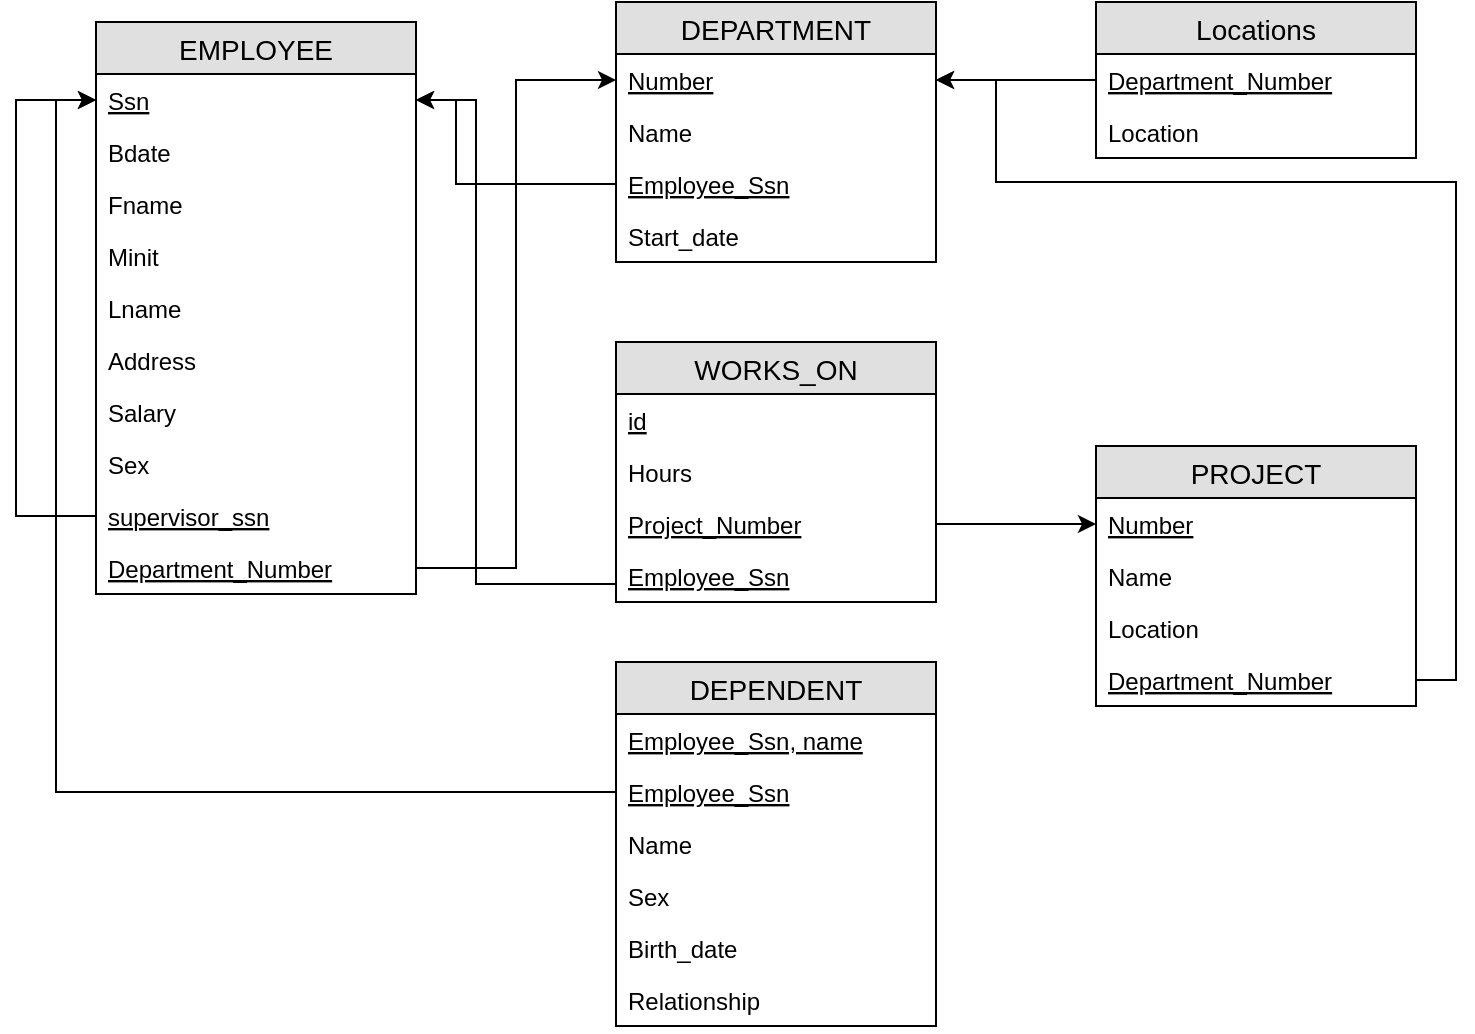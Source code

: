 <mxfile version="12.7.9" type="device"><diagram id="yQYICUmm0vtSI7uJnBLB" name="Page-1"><mxGraphModel dx="1538" dy="762" grid="1" gridSize="10" guides="1" tooltips="1" connect="1" arrows="1" fold="1" page="1" pageScale="1" pageWidth="827" pageHeight="1169" math="0" shadow="0"><root><mxCell id="0"/><mxCell id="1" parent="0"/><mxCell id="nzZ_DzcH54VI0ki0EGED-1" value="EMPLOYEE" style="swimlane;fontStyle=0;childLayout=stackLayout;horizontal=1;startSize=26;fillColor=#e0e0e0;horizontalStack=0;resizeParent=1;resizeParentMax=0;resizeLast=0;collapsible=1;marginBottom=0;swimlaneFillColor=#ffffff;align=center;fontSize=14;" vertex="1" parent="1"><mxGeometry x="280" y="40" width="160" height="286" as="geometry"/></mxCell><mxCell id="nzZ_DzcH54VI0ki0EGED-2" value="Ssn" style="text;strokeColor=none;fillColor=none;spacingLeft=4;spacingRight=4;overflow=hidden;rotatable=0;points=[[0,0.5],[1,0.5]];portConstraint=eastwest;fontSize=12;fontStyle=4" vertex="1" parent="nzZ_DzcH54VI0ki0EGED-1"><mxGeometry y="26" width="160" height="26" as="geometry"/></mxCell><mxCell id="nzZ_DzcH54VI0ki0EGED-3" value="Bdate" style="text;strokeColor=none;fillColor=none;spacingLeft=4;spacingRight=4;overflow=hidden;rotatable=0;points=[[0,0.5],[1,0.5]];portConstraint=eastwest;fontSize=12;" vertex="1" parent="nzZ_DzcH54VI0ki0EGED-1"><mxGeometry y="52" width="160" height="26" as="geometry"/></mxCell><mxCell id="nzZ_DzcH54VI0ki0EGED-4" value="Fname" style="text;strokeColor=none;fillColor=none;spacingLeft=4;spacingRight=4;overflow=hidden;rotatable=0;points=[[0,0.5],[1,0.5]];portConstraint=eastwest;fontSize=12;" vertex="1" parent="nzZ_DzcH54VI0ki0EGED-1"><mxGeometry y="78" width="160" height="26" as="geometry"/></mxCell><mxCell id="nzZ_DzcH54VI0ki0EGED-5" value="Minit" style="text;strokeColor=none;fillColor=none;spacingLeft=4;spacingRight=4;overflow=hidden;rotatable=0;points=[[0,0.5],[1,0.5]];portConstraint=eastwest;fontSize=12;" vertex="1" parent="nzZ_DzcH54VI0ki0EGED-1"><mxGeometry y="104" width="160" height="26" as="geometry"/></mxCell><mxCell id="nzZ_DzcH54VI0ki0EGED-6" value="Lname" style="text;strokeColor=none;fillColor=none;spacingLeft=4;spacingRight=4;overflow=hidden;rotatable=0;points=[[0,0.5],[1,0.5]];portConstraint=eastwest;fontSize=12;" vertex="1" parent="nzZ_DzcH54VI0ki0EGED-1"><mxGeometry y="130" width="160" height="26" as="geometry"/></mxCell><mxCell id="nzZ_DzcH54VI0ki0EGED-7" value="Address" style="text;strokeColor=none;fillColor=none;spacingLeft=4;spacingRight=4;overflow=hidden;rotatable=0;points=[[0,0.5],[1,0.5]];portConstraint=eastwest;fontSize=12;" vertex="1" parent="nzZ_DzcH54VI0ki0EGED-1"><mxGeometry y="156" width="160" height="26" as="geometry"/></mxCell><mxCell id="nzZ_DzcH54VI0ki0EGED-8" value="Salary" style="text;strokeColor=none;fillColor=none;spacingLeft=4;spacingRight=4;overflow=hidden;rotatable=0;points=[[0,0.5],[1,0.5]];portConstraint=eastwest;fontSize=12;" vertex="1" parent="nzZ_DzcH54VI0ki0EGED-1"><mxGeometry y="182" width="160" height="26" as="geometry"/></mxCell><mxCell id="nzZ_DzcH54VI0ki0EGED-9" value="Sex" style="text;strokeColor=none;fillColor=none;spacingLeft=4;spacingRight=4;overflow=hidden;rotatable=0;points=[[0,0.5],[1,0.5]];portConstraint=eastwest;fontSize=12;" vertex="1" parent="nzZ_DzcH54VI0ki0EGED-1"><mxGeometry y="208" width="160" height="26" as="geometry"/></mxCell><mxCell id="nzZ_DzcH54VI0ki0EGED-55" style="edgeStyle=orthogonalEdgeStyle;rounded=0;orthogonalLoop=1;jettySize=auto;html=1;exitX=0;exitY=0.5;exitDx=0;exitDy=0;entryX=0;entryY=0.5;entryDx=0;entryDy=0;" edge="1" parent="nzZ_DzcH54VI0ki0EGED-1" source="nzZ_DzcH54VI0ki0EGED-54" target="nzZ_DzcH54VI0ki0EGED-2"><mxGeometry relative="1" as="geometry"><Array as="points"><mxPoint x="-40" y="247"/><mxPoint x="-40" y="39"/></Array></mxGeometry></mxCell><mxCell id="nzZ_DzcH54VI0ki0EGED-54" value="supervisor_ssn" style="text;strokeColor=none;fillColor=none;spacingLeft=4;spacingRight=4;overflow=hidden;rotatable=0;points=[[0,0.5],[1,0.5]];portConstraint=eastwest;fontSize=12;fontStyle=4" vertex="1" parent="nzZ_DzcH54VI0ki0EGED-1"><mxGeometry y="234" width="160" height="26" as="geometry"/></mxCell><mxCell id="nzZ_DzcH54VI0ki0EGED-28" value="Department_Number" style="text;strokeColor=none;fillColor=none;spacingLeft=4;spacingRight=4;overflow=hidden;rotatable=0;points=[[0,0.5],[1,0.5]];portConstraint=eastwest;fontSize=12;fontStyle=4" vertex="1" parent="nzZ_DzcH54VI0ki0EGED-1"><mxGeometry y="260" width="160" height="26" as="geometry"/></mxCell><mxCell id="nzZ_DzcH54VI0ki0EGED-19" value="DEPARTMENT" style="swimlane;fontStyle=0;childLayout=stackLayout;horizontal=1;startSize=26;fillColor=#e0e0e0;horizontalStack=0;resizeParent=1;resizeParentMax=0;resizeLast=0;collapsible=1;marginBottom=0;swimlaneFillColor=#ffffff;align=center;fontSize=14;" vertex="1" parent="1"><mxGeometry x="540" y="30" width="160" height="130" as="geometry"/></mxCell><mxCell id="nzZ_DzcH54VI0ki0EGED-20" value="Number" style="text;strokeColor=none;fillColor=none;spacingLeft=4;spacingRight=4;overflow=hidden;rotatable=0;points=[[0,0.5],[1,0.5]];portConstraint=eastwest;fontSize=12;fontStyle=4" vertex="1" parent="nzZ_DzcH54VI0ki0EGED-19"><mxGeometry y="26" width="160" height="26" as="geometry"/></mxCell><mxCell id="nzZ_DzcH54VI0ki0EGED-21" value="Name" style="text;strokeColor=none;fillColor=none;spacingLeft=4;spacingRight=4;overflow=hidden;rotatable=0;points=[[0,0.5],[1,0.5]];portConstraint=eastwest;fontSize=12;" vertex="1" parent="nzZ_DzcH54VI0ki0EGED-19"><mxGeometry y="52" width="160" height="26" as="geometry"/></mxCell><mxCell id="nzZ_DzcH54VI0ki0EGED-57" value="Employee_Ssn" style="text;strokeColor=none;fillColor=none;spacingLeft=4;spacingRight=4;overflow=hidden;rotatable=0;points=[[0,0.5],[1,0.5]];portConstraint=eastwest;fontSize=12;fontStyle=4" vertex="1" parent="nzZ_DzcH54VI0ki0EGED-19"><mxGeometry y="78" width="160" height="26" as="geometry"/></mxCell><mxCell id="nzZ_DzcH54VI0ki0EGED-58" value="Start_date" style="text;strokeColor=none;fillColor=none;spacingLeft=4;spacingRight=4;overflow=hidden;rotatable=0;points=[[0,0.5],[1,0.5]];portConstraint=eastwest;fontSize=12;" vertex="1" parent="nzZ_DzcH54VI0ki0EGED-19"><mxGeometry y="104" width="160" height="26" as="geometry"/></mxCell><mxCell id="nzZ_DzcH54VI0ki0EGED-24" value="Locations" style="swimlane;fontStyle=0;childLayout=stackLayout;horizontal=1;startSize=26;fillColor=#e0e0e0;horizontalStack=0;resizeParent=1;resizeParentMax=0;resizeLast=0;collapsible=1;marginBottom=0;swimlaneFillColor=#ffffff;align=center;fontSize=14;" vertex="1" parent="1"><mxGeometry x="780" y="30" width="160" height="78" as="geometry"/></mxCell><mxCell id="nzZ_DzcH54VI0ki0EGED-25" value="Department_Number" style="text;strokeColor=none;fillColor=none;spacingLeft=4;spacingRight=4;overflow=hidden;rotatable=0;points=[[0,0.5],[1,0.5]];portConstraint=eastwest;fontSize=12;fontStyle=4" vertex="1" parent="nzZ_DzcH54VI0ki0EGED-24"><mxGeometry y="26" width="160" height="26" as="geometry"/></mxCell><mxCell id="nzZ_DzcH54VI0ki0EGED-26" value="Location" style="text;strokeColor=none;fillColor=none;spacingLeft=4;spacingRight=4;overflow=hidden;rotatable=0;points=[[0,0.5],[1,0.5]];portConstraint=eastwest;fontSize=12;" vertex="1" parent="nzZ_DzcH54VI0ki0EGED-24"><mxGeometry y="52" width="160" height="26" as="geometry"/></mxCell><mxCell id="nzZ_DzcH54VI0ki0EGED-29" style="edgeStyle=orthogonalEdgeStyle;rounded=0;orthogonalLoop=1;jettySize=auto;html=1;exitX=1;exitY=0.5;exitDx=0;exitDy=0;" edge="1" parent="1" source="nzZ_DzcH54VI0ki0EGED-28" target="nzZ_DzcH54VI0ki0EGED-20"><mxGeometry relative="1" as="geometry"/></mxCell><mxCell id="nzZ_DzcH54VI0ki0EGED-31" value="PROJECT" style="swimlane;fontStyle=0;childLayout=stackLayout;horizontal=1;startSize=26;fillColor=#e0e0e0;horizontalStack=0;resizeParent=1;resizeParentMax=0;resizeLast=0;collapsible=1;marginBottom=0;swimlaneFillColor=#ffffff;align=center;fontSize=14;" vertex="1" parent="1"><mxGeometry x="780" y="252" width="160" height="130" as="geometry"/></mxCell><mxCell id="nzZ_DzcH54VI0ki0EGED-32" value="Number" style="text;strokeColor=none;fillColor=none;spacingLeft=4;spacingRight=4;overflow=hidden;rotatable=0;points=[[0,0.5],[1,0.5]];portConstraint=eastwest;fontSize=12;fontStyle=4" vertex="1" parent="nzZ_DzcH54VI0ki0EGED-31"><mxGeometry y="26" width="160" height="26" as="geometry"/></mxCell><mxCell id="nzZ_DzcH54VI0ki0EGED-34" value="Name" style="text;strokeColor=none;fillColor=none;spacingLeft=4;spacingRight=4;overflow=hidden;rotatable=0;points=[[0,0.5],[1,0.5]];portConstraint=eastwest;fontSize=12;" vertex="1" parent="nzZ_DzcH54VI0ki0EGED-31"><mxGeometry y="52" width="160" height="26" as="geometry"/></mxCell><mxCell id="nzZ_DzcH54VI0ki0EGED-33" value="Location" style="text;strokeColor=none;fillColor=none;spacingLeft=4;spacingRight=4;overflow=hidden;rotatable=0;points=[[0,0.5],[1,0.5]];portConstraint=eastwest;fontSize=12;" vertex="1" parent="nzZ_DzcH54VI0ki0EGED-31"><mxGeometry y="78" width="160" height="26" as="geometry"/></mxCell><mxCell id="nzZ_DzcH54VI0ki0EGED-42" value="Department_Number" style="text;strokeColor=none;fillColor=none;spacingLeft=4;spacingRight=4;overflow=hidden;rotatable=0;points=[[0,0.5],[1,0.5]];portConstraint=eastwest;fontSize=12;fontStyle=4" vertex="1" parent="nzZ_DzcH54VI0ki0EGED-31"><mxGeometry y="104" width="160" height="26" as="geometry"/></mxCell><mxCell id="nzZ_DzcH54VI0ki0EGED-35" value="WORKS_ON" style="swimlane;fontStyle=0;childLayout=stackLayout;horizontal=1;startSize=26;fillColor=#e0e0e0;horizontalStack=0;resizeParent=1;resizeParentMax=0;resizeLast=0;collapsible=1;marginBottom=0;swimlaneFillColor=#ffffff;align=center;fontSize=14;" vertex="1" parent="1"><mxGeometry x="540" y="200" width="160" height="130" as="geometry"/></mxCell><mxCell id="nzZ_DzcH54VI0ki0EGED-60" value="id" style="text;strokeColor=none;fillColor=none;spacingLeft=4;spacingRight=4;overflow=hidden;rotatable=0;points=[[0,0.5],[1,0.5]];portConstraint=eastwest;fontSize=12;fontStyle=4" vertex="1" parent="nzZ_DzcH54VI0ki0EGED-35"><mxGeometry y="26" width="160" height="26" as="geometry"/></mxCell><mxCell id="nzZ_DzcH54VI0ki0EGED-38" value="Hours" style="text;strokeColor=none;fillColor=none;spacingLeft=4;spacingRight=4;overflow=hidden;rotatable=0;points=[[0,0.5],[1,0.5]];portConstraint=eastwest;fontSize=12;" vertex="1" parent="nzZ_DzcH54VI0ki0EGED-35"><mxGeometry y="52" width="160" height="26" as="geometry"/></mxCell><mxCell id="nzZ_DzcH54VI0ki0EGED-36" value="Project_Number" style="text;strokeColor=none;fillColor=none;spacingLeft=4;spacingRight=4;overflow=hidden;rotatable=0;points=[[0,0.5],[1,0.5]];portConstraint=eastwest;fontSize=12;fontStyle=4" vertex="1" parent="nzZ_DzcH54VI0ki0EGED-35"><mxGeometry y="78" width="160" height="26" as="geometry"/></mxCell><mxCell id="nzZ_DzcH54VI0ki0EGED-37" value="Employee_Ssn" style="text;strokeColor=none;fillColor=none;spacingLeft=4;spacingRight=4;overflow=hidden;rotatable=0;points=[[0,0.5],[1,0.5]];portConstraint=eastwest;fontSize=12;fontStyle=4" vertex="1" parent="nzZ_DzcH54VI0ki0EGED-35"><mxGeometry y="104" width="160" height="26" as="geometry"/></mxCell><mxCell id="nzZ_DzcH54VI0ki0EGED-39" style="edgeStyle=orthogonalEdgeStyle;rounded=0;orthogonalLoop=1;jettySize=auto;html=1;exitX=1;exitY=0.5;exitDx=0;exitDy=0;" edge="1" parent="1" source="nzZ_DzcH54VI0ki0EGED-36" target="nzZ_DzcH54VI0ki0EGED-32"><mxGeometry relative="1" as="geometry"/></mxCell><mxCell id="nzZ_DzcH54VI0ki0EGED-44" value="DEPENDENT" style="swimlane;fontStyle=0;childLayout=stackLayout;horizontal=1;startSize=26;fillColor=#e0e0e0;horizontalStack=0;resizeParent=1;resizeParentMax=0;resizeLast=0;collapsible=1;marginBottom=0;swimlaneFillColor=#ffffff;align=center;fontSize=14;" vertex="1" parent="1"><mxGeometry x="540" y="360" width="160" height="182" as="geometry"/></mxCell><mxCell id="nzZ_DzcH54VI0ki0EGED-50" value="Employee_Ssn, name" style="text;strokeColor=none;fillColor=none;spacingLeft=4;spacingRight=4;overflow=hidden;rotatable=0;points=[[0,0.5],[1,0.5]];portConstraint=eastwest;fontSize=12;fontStyle=4" vertex="1" parent="nzZ_DzcH54VI0ki0EGED-44"><mxGeometry y="26" width="160" height="26" as="geometry"/></mxCell><mxCell id="nzZ_DzcH54VI0ki0EGED-63" value="Employee_Ssn" style="text;strokeColor=none;fillColor=none;spacingLeft=4;spacingRight=4;overflow=hidden;rotatable=0;points=[[0,0.5],[1,0.5]];portConstraint=eastwest;fontSize=12;fontStyle=4" vertex="1" parent="nzZ_DzcH54VI0ki0EGED-44"><mxGeometry y="52" width="160" height="26" as="geometry"/></mxCell><mxCell id="nzZ_DzcH54VI0ki0EGED-45" value="Name" style="text;strokeColor=none;fillColor=none;spacingLeft=4;spacingRight=4;overflow=hidden;rotatable=0;points=[[0,0.5],[1,0.5]];portConstraint=eastwest;fontSize=12;fontStyle=0" vertex="1" parent="nzZ_DzcH54VI0ki0EGED-44"><mxGeometry y="78" width="160" height="26" as="geometry"/></mxCell><mxCell id="nzZ_DzcH54VI0ki0EGED-46" value="Sex" style="text;strokeColor=none;fillColor=none;spacingLeft=4;spacingRight=4;overflow=hidden;rotatable=0;points=[[0,0.5],[1,0.5]];portConstraint=eastwest;fontSize=12;fontStyle=0" vertex="1" parent="nzZ_DzcH54VI0ki0EGED-44"><mxGeometry y="104" width="160" height="26" as="geometry"/></mxCell><mxCell id="nzZ_DzcH54VI0ki0EGED-47" value="Birth_date" style="text;strokeColor=none;fillColor=none;spacingLeft=4;spacingRight=4;overflow=hidden;rotatable=0;points=[[0,0.5],[1,0.5]];portConstraint=eastwest;fontSize=12;fontStyle=0" vertex="1" parent="nzZ_DzcH54VI0ki0EGED-44"><mxGeometry y="130" width="160" height="26" as="geometry"/></mxCell><mxCell id="nzZ_DzcH54VI0ki0EGED-49" value="Relationship" style="text;strokeColor=none;fillColor=none;spacingLeft=4;spacingRight=4;overflow=hidden;rotatable=0;points=[[0,0.5],[1,0.5]];portConstraint=eastwest;fontSize=12;fontStyle=0" vertex="1" parent="nzZ_DzcH54VI0ki0EGED-44"><mxGeometry y="156" width="160" height="26" as="geometry"/></mxCell><mxCell id="nzZ_DzcH54VI0ki0EGED-51" style="edgeStyle=orthogonalEdgeStyle;rounded=0;orthogonalLoop=1;jettySize=auto;html=1;entryX=0;entryY=0.5;entryDx=0;entryDy=0;" edge="1" parent="1" source="nzZ_DzcH54VI0ki0EGED-63" target="nzZ_DzcH54VI0ki0EGED-2"><mxGeometry relative="1" as="geometry"/></mxCell><mxCell id="nzZ_DzcH54VI0ki0EGED-56" style="edgeStyle=orthogonalEdgeStyle;rounded=0;orthogonalLoop=1;jettySize=auto;html=1;exitX=0;exitY=0.5;exitDx=0;exitDy=0;" edge="1" parent="1" source="nzZ_DzcH54VI0ki0EGED-25" target="nzZ_DzcH54VI0ki0EGED-20"><mxGeometry relative="1" as="geometry"/></mxCell><mxCell id="nzZ_DzcH54VI0ki0EGED-59" style="edgeStyle=orthogonalEdgeStyle;rounded=0;orthogonalLoop=1;jettySize=auto;html=1;exitX=0;exitY=0.5;exitDx=0;exitDy=0;" edge="1" parent="1" source="nzZ_DzcH54VI0ki0EGED-57" target="nzZ_DzcH54VI0ki0EGED-2"><mxGeometry relative="1" as="geometry"><Array as="points"><mxPoint x="460" y="121"/><mxPoint x="460" y="79"/></Array></mxGeometry></mxCell><mxCell id="nzZ_DzcH54VI0ki0EGED-61" style="edgeStyle=orthogonalEdgeStyle;rounded=0;orthogonalLoop=1;jettySize=auto;html=1;exitX=0;exitY=0.5;exitDx=0;exitDy=0;entryX=1;entryY=0.5;entryDx=0;entryDy=0;" edge="1" parent="1" source="nzZ_DzcH54VI0ki0EGED-37" target="nzZ_DzcH54VI0ki0EGED-2"><mxGeometry relative="1" as="geometry"><Array as="points"><mxPoint x="470" y="321"/><mxPoint x="470" y="79"/></Array></mxGeometry></mxCell><mxCell id="nzZ_DzcH54VI0ki0EGED-62" style="edgeStyle=orthogonalEdgeStyle;rounded=0;orthogonalLoop=1;jettySize=auto;html=1;exitX=1;exitY=0.5;exitDx=0;exitDy=0;entryX=1;entryY=0.5;entryDx=0;entryDy=0;" edge="1" parent="1" source="nzZ_DzcH54VI0ki0EGED-42" target="nzZ_DzcH54VI0ki0EGED-20"><mxGeometry relative="1" as="geometry"><Array as="points"><mxPoint x="960" y="369"/><mxPoint x="960" y="120"/><mxPoint x="730" y="120"/><mxPoint x="730" y="69"/></Array></mxGeometry></mxCell></root></mxGraphModel></diagram></mxfile>